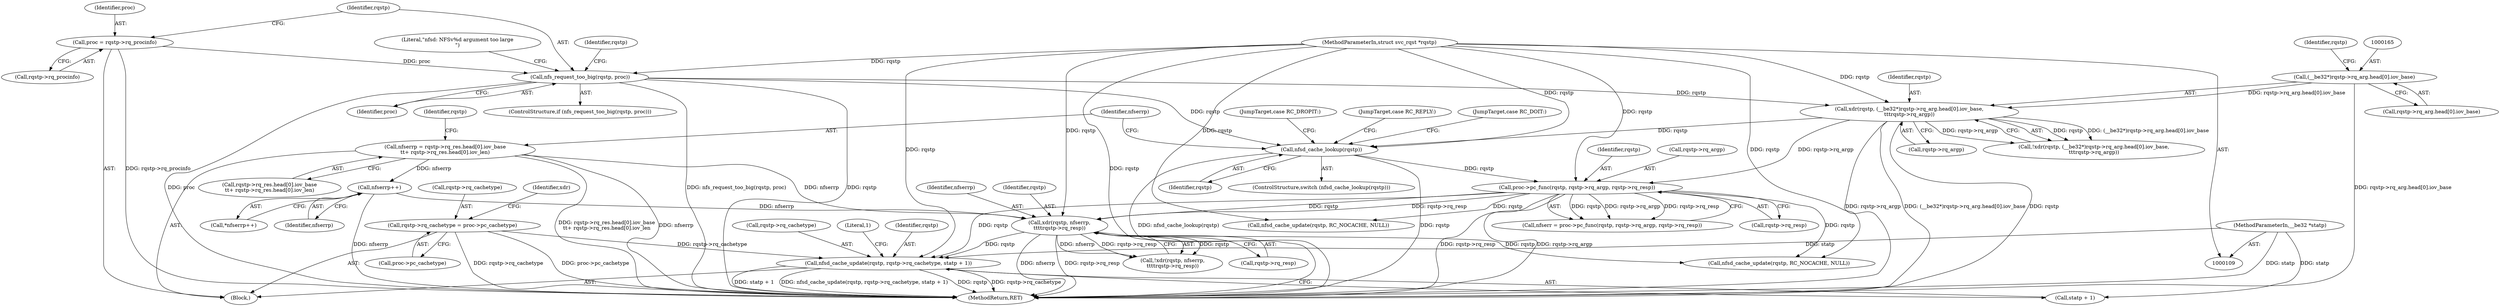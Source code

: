 digraph "0_linux_e6838a29ecb484c97e4efef9429643b9851fba6e@API" {
"1000317" [label="(Call,nfsd_cache_update(rqstp, rqstp->rq_cachetype, statp + 1))"];
"1000298" [label="(Call,xdr(rqstp, nfserrp,\n\t\t\t\trqstp->rq_resp))"];
"1000233" [label="(Call,proc->pc_func(rqstp, rqstp->rq_argp, rqstp->rq_resp))"];
"1000188" [label="(Call,nfsd_cache_lookup(rqstp))"];
"1000131" [label="(Call,nfs_request_too_big(rqstp, proc))"];
"1000110" [label="(MethodParameterIn,struct svc_rqst *rqstp)"];
"1000125" [label="(Call,proc = rqstp->rq_procinfo)"];
"1000162" [label="(Call,xdr(rqstp, (__be32*)rqstp->rq_arg.head[0].iov_base,\n\t\t\trqstp->rq_argp))"];
"1000164" [label="(Call,(__be32*)rqstp->rq_arg.head[0].iov_base)"];
"1000198" [label="(Call,nfserrp = rqstp->rq_res.head[0].iov_base\n\t\t+ rqstp->rq_res.head[0].iov_len)"];
"1000276" [label="(Call,nfserrp++)"];
"1000146" [label="(Call,rqstp->rq_cachetype = proc->pc_cachetype)"];
"1000111" [label="(MethodParameterIn,__be32 *statp)"];
"1000326" [label="(Literal,1)"];
"1000322" [label="(Call,statp + 1)"];
"1000150" [label="(Call,proc->pc_cachetype)"];
"1000175" [label="(Call,rqstp->rq_argp)"];
"1000154" [label="(Identifier,xdr)"];
"1000162" [label="(Call,xdr(rqstp, (__be32*)rqstp->rq_arg.head[0].iov_base,\n\t\t\trqstp->rq_argp))"];
"1000161" [label="(Call,!xdr(rqstp, (__be32*)rqstp->rq_arg.head[0].iov_base,\n\t\t\trqstp->rq_argp))"];
"1000275" [label="(Call,*nfserrp++)"];
"1000307" [label="(Call,nfsd_cache_update(rqstp, RC_NOCACHE, NULL))"];
"1000176" [label="(Identifier,rqstp)"];
"1000298" [label="(Call,xdr(rqstp, nfserrp,\n\t\t\t\trqstp->rq_resp))"];
"1000318" [label="(Identifier,rqstp)"];
"1000300" [label="(Identifier,nfserrp)"];
"1000231" [label="(Call,nfserr = proc->pc_func(rqstp, rqstp->rq_argp, rqstp->rq_resp))"];
"1000191" [label="(JumpTarget,case RC_DROPIT:)"];
"1000133" [label="(Identifier,proc)"];
"1000136" [label="(Literal,\"nfsd: NFSv%d argument too large\n\")"];
"1000233" [label="(Call,proc->pc_func(rqstp, rqstp->rq_argp, rqstp->rq_resp))"];
"1000235" [label="(Call,rqstp->rq_argp)"];
"1000166" [label="(Call,rqstp->rq_arg.head[0].iov_base)"];
"1000110" [label="(MethodParameterIn,struct svc_rqst *rqstp)"];
"1000194" [label="(JumpTarget,case RC_REPLY:)"];
"1000131" [label="(Call,nfs_request_too_big(rqstp, proc))"];
"1000276" [label="(Call,nfserrp++)"];
"1000130" [label="(ControlStructure,if (nfs_request_too_big(rqstp, proc)))"];
"1000319" [label="(Call,rqstp->rq_cachetype)"];
"1000111" [label="(MethodParameterIn,__be32 *statp)"];
"1000112" [label="(Block,)"];
"1000317" [label="(Call,nfsd_cache_update(rqstp, rqstp->rq_cachetype, statp + 1))"];
"1000125" [label="(Call,proc = rqstp->rq_procinfo)"];
"1000200" [label="(Call,rqstp->rq_res.head[0].iov_base\n\t\t+ rqstp->rq_res.head[0].iov_len)"];
"1000197" [label="(JumpTarget,case RC_DOIT:)"];
"1000189" [label="(Identifier,rqstp)"];
"1000198" [label="(Call,nfserrp = rqstp->rq_res.head[0].iov_base\n\t\t+ rqstp->rq_res.head[0].iov_len)"];
"1000262" [label="(Call,nfsd_cache_update(rqstp, RC_NOCACHE, NULL))"];
"1000299" [label="(Identifier,rqstp)"];
"1000301" [label="(Call,rqstp->rq_resp)"];
"1000277" [label="(Identifier,nfserrp)"];
"1000147" [label="(Call,rqstp->rq_cachetype)"];
"1000238" [label="(Call,rqstp->rq_resp)"];
"1000297" [label="(Call,!xdr(rqstp, nfserrp,\n\t\t\t\trqstp->rq_resp))"];
"1000126" [label="(Identifier,proc)"];
"1000199" [label="(Identifier,nfserrp)"];
"1000234" [label="(Identifier,rqstp)"];
"1000187" [label="(ControlStructure,switch (nfsd_cache_lookup(rqstp)))"];
"1000127" [label="(Call,rqstp->rq_procinfo)"];
"1000327" [label="(MethodReturn,RET)"];
"1000146" [label="(Call,rqstp->rq_cachetype = proc->pc_cachetype)"];
"1000188" [label="(Call,nfsd_cache_lookup(rqstp))"];
"1000224" [label="(Identifier,rqstp)"];
"1000148" [label="(Identifier,rqstp)"];
"1000163" [label="(Identifier,rqstp)"];
"1000132" [label="(Identifier,rqstp)"];
"1000164" [label="(Call,(__be32*)rqstp->rq_arg.head[0].iov_base)"];
"1000317" -> "1000112"  [label="AST: "];
"1000317" -> "1000322"  [label="CFG: "];
"1000318" -> "1000317"  [label="AST: "];
"1000319" -> "1000317"  [label="AST: "];
"1000322" -> "1000317"  [label="AST: "];
"1000326" -> "1000317"  [label="CFG: "];
"1000317" -> "1000327"  [label="DDG: rqstp"];
"1000317" -> "1000327"  [label="DDG: rqstp->rq_cachetype"];
"1000317" -> "1000327"  [label="DDG: statp + 1"];
"1000317" -> "1000327"  [label="DDG: nfsd_cache_update(rqstp, rqstp->rq_cachetype, statp + 1)"];
"1000298" -> "1000317"  [label="DDG: rqstp"];
"1000233" -> "1000317"  [label="DDG: rqstp"];
"1000110" -> "1000317"  [label="DDG: rqstp"];
"1000146" -> "1000317"  [label="DDG: rqstp->rq_cachetype"];
"1000111" -> "1000317"  [label="DDG: statp"];
"1000298" -> "1000297"  [label="AST: "];
"1000298" -> "1000301"  [label="CFG: "];
"1000299" -> "1000298"  [label="AST: "];
"1000300" -> "1000298"  [label="AST: "];
"1000301" -> "1000298"  [label="AST: "];
"1000297" -> "1000298"  [label="CFG: "];
"1000298" -> "1000327"  [label="DDG: rqstp->rq_resp"];
"1000298" -> "1000327"  [label="DDG: nfserrp"];
"1000298" -> "1000297"  [label="DDG: rqstp"];
"1000298" -> "1000297"  [label="DDG: nfserrp"];
"1000298" -> "1000297"  [label="DDG: rqstp->rq_resp"];
"1000233" -> "1000298"  [label="DDG: rqstp"];
"1000233" -> "1000298"  [label="DDG: rqstp->rq_resp"];
"1000110" -> "1000298"  [label="DDG: rqstp"];
"1000198" -> "1000298"  [label="DDG: nfserrp"];
"1000276" -> "1000298"  [label="DDG: nfserrp"];
"1000298" -> "1000307"  [label="DDG: rqstp"];
"1000233" -> "1000231"  [label="AST: "];
"1000233" -> "1000238"  [label="CFG: "];
"1000234" -> "1000233"  [label="AST: "];
"1000235" -> "1000233"  [label="AST: "];
"1000238" -> "1000233"  [label="AST: "];
"1000231" -> "1000233"  [label="CFG: "];
"1000233" -> "1000327"  [label="DDG: rqstp->rq_argp"];
"1000233" -> "1000327"  [label="DDG: rqstp->rq_resp"];
"1000233" -> "1000231"  [label="DDG: rqstp"];
"1000233" -> "1000231"  [label="DDG: rqstp->rq_argp"];
"1000233" -> "1000231"  [label="DDG: rqstp->rq_resp"];
"1000188" -> "1000233"  [label="DDG: rqstp"];
"1000110" -> "1000233"  [label="DDG: rqstp"];
"1000162" -> "1000233"  [label="DDG: rqstp->rq_argp"];
"1000233" -> "1000262"  [label="DDG: rqstp"];
"1000233" -> "1000307"  [label="DDG: rqstp"];
"1000188" -> "1000187"  [label="AST: "];
"1000188" -> "1000189"  [label="CFG: "];
"1000189" -> "1000188"  [label="AST: "];
"1000191" -> "1000188"  [label="CFG: "];
"1000194" -> "1000188"  [label="CFG: "];
"1000197" -> "1000188"  [label="CFG: "];
"1000199" -> "1000188"  [label="CFG: "];
"1000188" -> "1000327"  [label="DDG: nfsd_cache_lookup(rqstp)"];
"1000188" -> "1000327"  [label="DDG: rqstp"];
"1000131" -> "1000188"  [label="DDG: rqstp"];
"1000162" -> "1000188"  [label="DDG: rqstp"];
"1000110" -> "1000188"  [label="DDG: rqstp"];
"1000131" -> "1000130"  [label="AST: "];
"1000131" -> "1000133"  [label="CFG: "];
"1000132" -> "1000131"  [label="AST: "];
"1000133" -> "1000131"  [label="AST: "];
"1000136" -> "1000131"  [label="CFG: "];
"1000148" -> "1000131"  [label="CFG: "];
"1000131" -> "1000327"  [label="DDG: rqstp"];
"1000131" -> "1000327"  [label="DDG: proc"];
"1000131" -> "1000327"  [label="DDG: nfs_request_too_big(rqstp, proc)"];
"1000110" -> "1000131"  [label="DDG: rqstp"];
"1000125" -> "1000131"  [label="DDG: proc"];
"1000131" -> "1000162"  [label="DDG: rqstp"];
"1000110" -> "1000109"  [label="AST: "];
"1000110" -> "1000327"  [label="DDG: rqstp"];
"1000110" -> "1000162"  [label="DDG: rqstp"];
"1000110" -> "1000262"  [label="DDG: rqstp"];
"1000110" -> "1000307"  [label="DDG: rqstp"];
"1000125" -> "1000112"  [label="AST: "];
"1000125" -> "1000127"  [label="CFG: "];
"1000126" -> "1000125"  [label="AST: "];
"1000127" -> "1000125"  [label="AST: "];
"1000132" -> "1000125"  [label="CFG: "];
"1000125" -> "1000327"  [label="DDG: rqstp->rq_procinfo"];
"1000162" -> "1000161"  [label="AST: "];
"1000162" -> "1000175"  [label="CFG: "];
"1000163" -> "1000162"  [label="AST: "];
"1000164" -> "1000162"  [label="AST: "];
"1000175" -> "1000162"  [label="AST: "];
"1000161" -> "1000162"  [label="CFG: "];
"1000162" -> "1000327"  [label="DDG: (__be32*)rqstp->rq_arg.head[0].iov_base"];
"1000162" -> "1000327"  [label="DDG: rqstp"];
"1000162" -> "1000327"  [label="DDG: rqstp->rq_argp"];
"1000162" -> "1000161"  [label="DDG: rqstp"];
"1000162" -> "1000161"  [label="DDG: (__be32*)rqstp->rq_arg.head[0].iov_base"];
"1000162" -> "1000161"  [label="DDG: rqstp->rq_argp"];
"1000164" -> "1000162"  [label="DDG: rqstp->rq_arg.head[0].iov_base"];
"1000164" -> "1000166"  [label="CFG: "];
"1000165" -> "1000164"  [label="AST: "];
"1000166" -> "1000164"  [label="AST: "];
"1000176" -> "1000164"  [label="CFG: "];
"1000164" -> "1000327"  [label="DDG: rqstp->rq_arg.head[0].iov_base"];
"1000198" -> "1000112"  [label="AST: "];
"1000198" -> "1000200"  [label="CFG: "];
"1000199" -> "1000198"  [label="AST: "];
"1000200" -> "1000198"  [label="AST: "];
"1000224" -> "1000198"  [label="CFG: "];
"1000198" -> "1000327"  [label="DDG: rqstp->rq_res.head[0].iov_base\n\t\t+ rqstp->rq_res.head[0].iov_len"];
"1000198" -> "1000327"  [label="DDG: nfserrp"];
"1000198" -> "1000276"  [label="DDG: nfserrp"];
"1000276" -> "1000275"  [label="AST: "];
"1000276" -> "1000277"  [label="CFG: "];
"1000277" -> "1000276"  [label="AST: "];
"1000275" -> "1000276"  [label="CFG: "];
"1000276" -> "1000327"  [label="DDG: nfserrp"];
"1000146" -> "1000112"  [label="AST: "];
"1000146" -> "1000150"  [label="CFG: "];
"1000147" -> "1000146"  [label="AST: "];
"1000150" -> "1000146"  [label="AST: "];
"1000154" -> "1000146"  [label="CFG: "];
"1000146" -> "1000327"  [label="DDG: proc->pc_cachetype"];
"1000146" -> "1000327"  [label="DDG: rqstp->rq_cachetype"];
"1000111" -> "1000109"  [label="AST: "];
"1000111" -> "1000327"  [label="DDG: statp"];
"1000111" -> "1000322"  [label="DDG: statp"];
}
